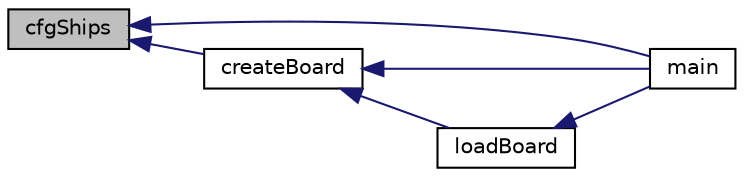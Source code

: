 digraph "cfgShips"
{
  edge [fontname="Helvetica",fontsize="10",labelfontname="Helvetica",labelfontsize="10"];
  node [fontname="Helvetica",fontsize="10",shape=record];
  rankdir="LR";
  Node9 [label="cfgShips",height=0.2,width=0.4,color="black", fillcolor="grey75", style="filled", fontcolor="black"];
  Node9 -> Node10 [dir="back",color="midnightblue",fontsize="10",style="solid",fontname="Helvetica"];
  Node10 [label="main",height=0.2,width=0.4,color="black", fillcolor="white", style="filled",URL="$_battleship_8c.html#ae66f6b31b5ad750f1fe042a706a4e3d4"];
  Node9 -> Node11 [dir="back",color="midnightblue",fontsize="10",style="solid",fontname="Helvetica"];
  Node11 [label="createBoard",height=0.2,width=0.4,color="black", fillcolor="white", style="filled",URL="$funciones_8h.html#aa971770733231651e7c3e68530aa5563"];
  Node11 -> Node10 [dir="back",color="midnightblue",fontsize="10",style="solid",fontname="Helvetica"];
  Node11 -> Node12 [dir="back",color="midnightblue",fontsize="10",style="solid",fontname="Helvetica"];
  Node12 [label="loadBoard",height=0.2,width=0.4,color="black", fillcolor="white", style="filled",URL="$funciones_8h.html#a0ff3822d75e160b1f73eb734a175f99a"];
  Node12 -> Node10 [dir="back",color="midnightblue",fontsize="10",style="solid",fontname="Helvetica"];
}
